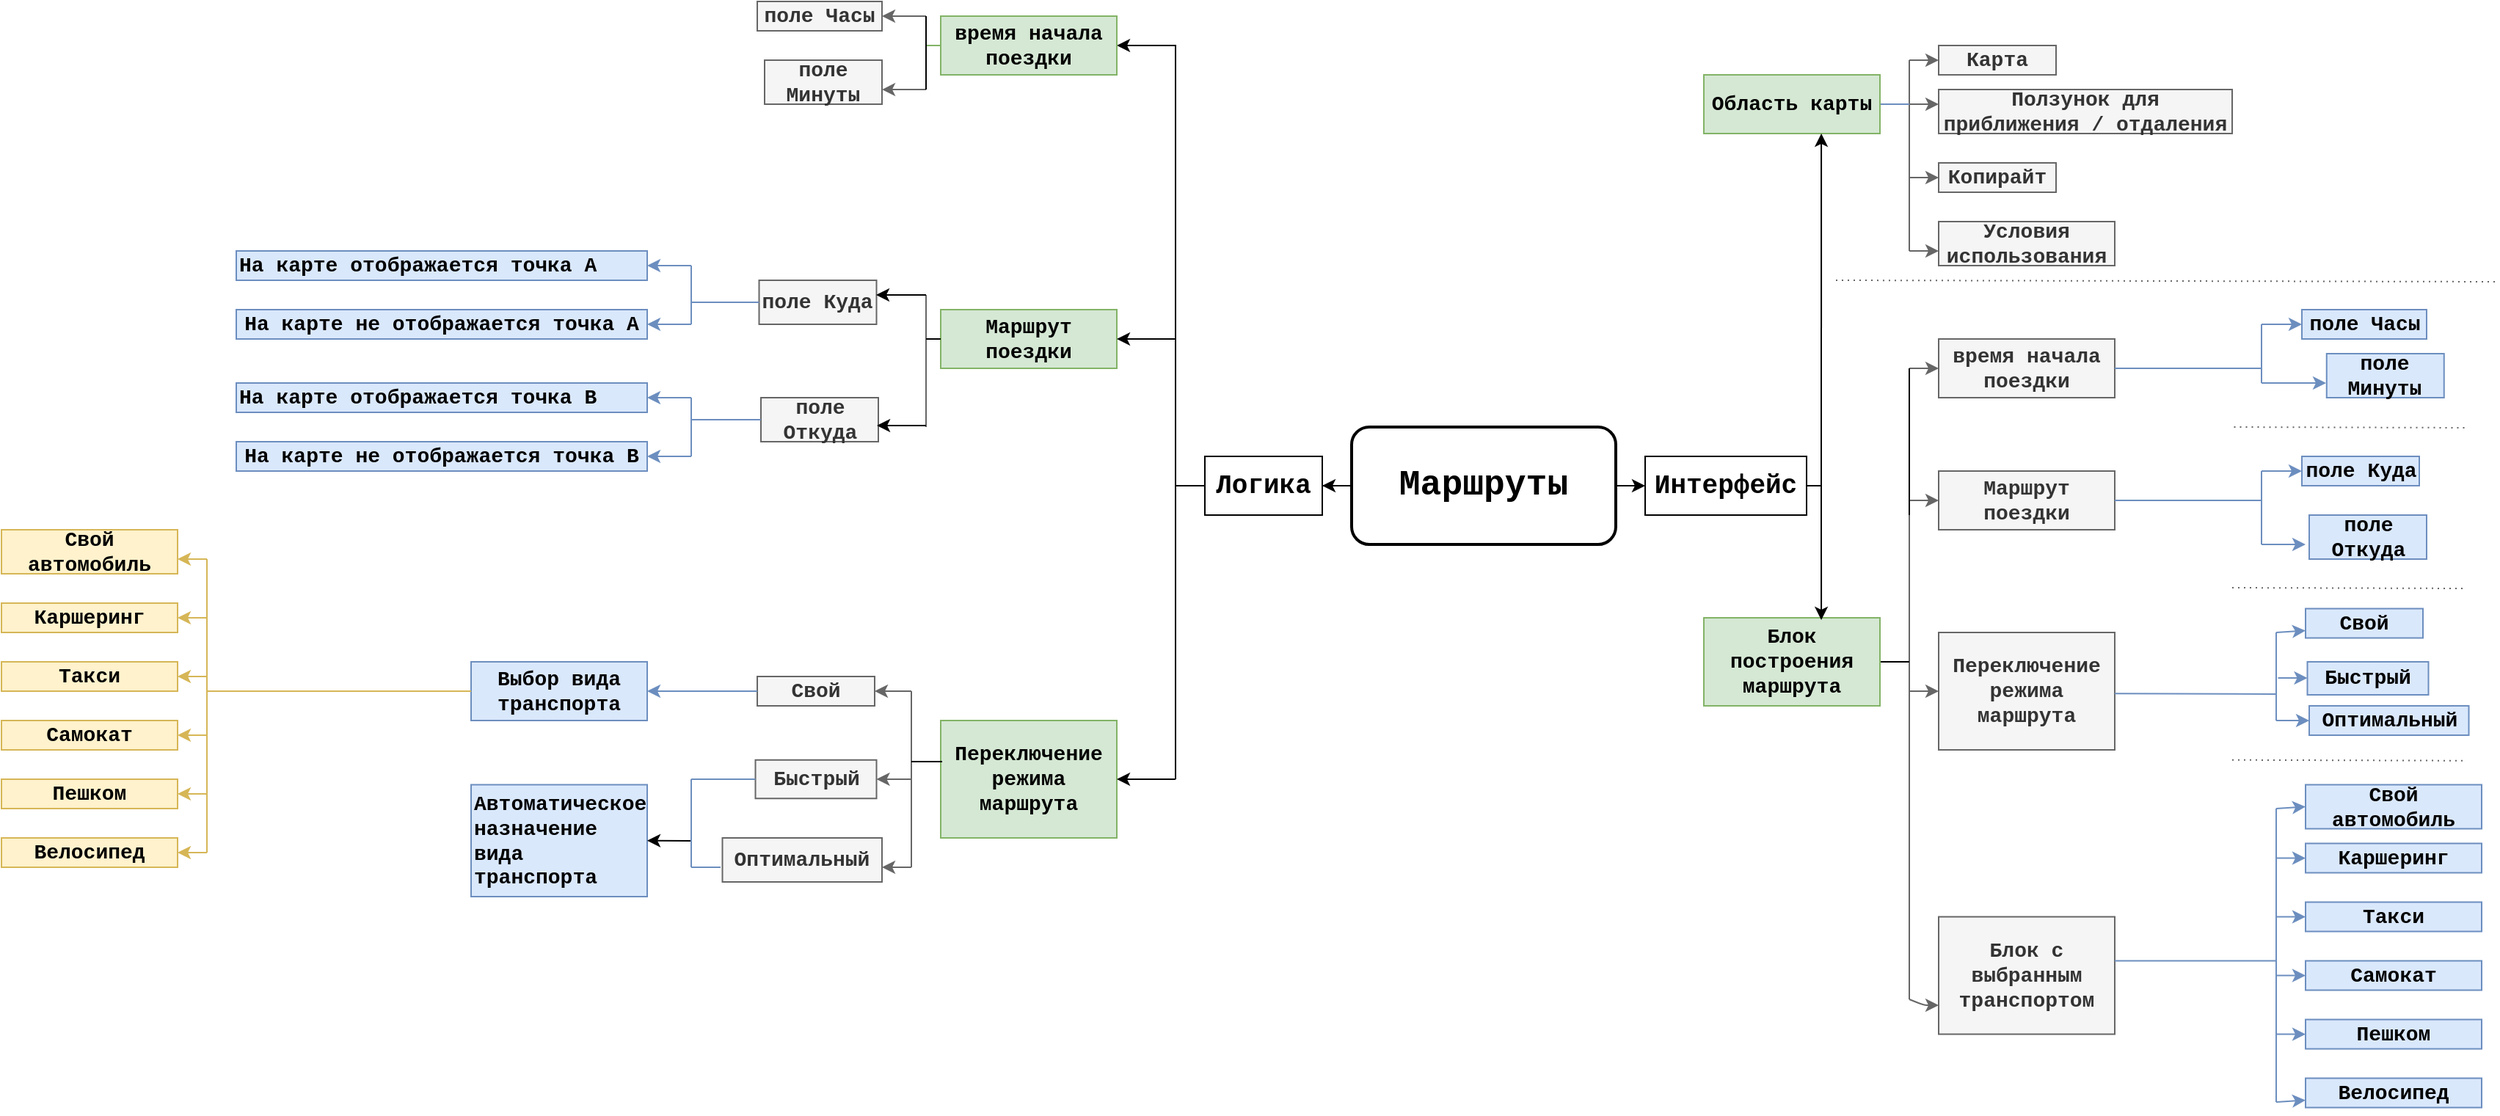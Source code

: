 <mxfile version="13.11.0" type="github">
  <diagram id="2yt0NtMDumFtmLCEQFsJ" name="Страница 1">
    <mxGraphModel dx="1609" dy="748" grid="1" gridSize="10" guides="1" tooltips="1" connect="1" arrows="1" fold="1" page="1" pageScale="1" pageWidth="827" pageHeight="1169" math="0" shadow="0">
      <root>
        <mxCell id="0" />
        <mxCell id="1" parent="0" />
        <mxCell id="bprUigWmoyp0Zu-9HLlU-3" value="" style="edgeStyle=orthogonalEdgeStyle;rounded=0;orthogonalLoop=1;jettySize=auto;html=1;fontFamily=Courier New;" parent="1" source="bprUigWmoyp0Zu-9HLlU-1" target="bprUigWmoyp0Zu-9HLlU-2" edge="1">
          <mxGeometry relative="1" as="geometry" />
        </mxCell>
        <mxCell id="bprUigWmoyp0Zu-9HLlU-1" value="&lt;font style=&quot;font-size: 24px&quot;&gt;Маршруты&lt;/font&gt;" style="rounded=1;whiteSpace=wrap;html=1;fontFamily=Courier New;fontSize=17;fontStyle=1;labelBackgroundColor=#ffffff;strokeWidth=2;" parent="1" vertex="1">
          <mxGeometry x="360" y="320" width="180" height="80" as="geometry" />
        </mxCell>
        <mxCell id="bprUigWmoyp0Zu-9HLlU-5" value="" style="edgeStyle=orthogonalEdgeStyle;rounded=0;orthogonalLoop=1;jettySize=auto;html=1;fontFamily=Courier New;labelBackgroundColor=none;fontStyle=1" parent="1" source="bprUigWmoyp0Zu-9HLlU-2" target="bprUigWmoyp0Zu-9HLlU-4" edge="1">
          <mxGeometry relative="1" as="geometry">
            <Array as="points">
              <mxPoint x="240" y="60" />
            </Array>
          </mxGeometry>
        </mxCell>
        <mxCell id="bprUigWmoyp0Zu-9HLlU-2" value="Логика" style="rounded=0;whiteSpace=wrap;html=1;fontFamily=Courier New;fontSize=18;fontStyle=1;labelBackgroundColor=none;" parent="1" vertex="1">
          <mxGeometry x="260" y="340" width="80" height="40" as="geometry" />
        </mxCell>
        <mxCell id="bprUigWmoyp0Zu-9HLlU-4" value="время начала поездки" style="rounded=0;whiteSpace=wrap;html=1;fontFamily=Courier New;fontStyle=1;fontSize=14;fillColor=#d5e8d4;strokeColor=#82b366;shadow=0;labelBackgroundColor=none;" parent="1" vertex="1">
          <mxGeometry x="80" y="40" width="120" height="40" as="geometry" />
        </mxCell>
        <mxCell id="bprUigWmoyp0Zu-9HLlU-6" value="поле Часы" style="rounded=0;whiteSpace=wrap;html=1;fontFamily=Courier New;fontSize=14;fillColor=#f5f5f5;strokeColor=#666666;fontColor=#333333;labelBackgroundColor=none;fontStyle=1" parent="1" vertex="1">
          <mxGeometry x="-45" y="30" width="85" height="20" as="geometry" />
        </mxCell>
        <mxCell id="bprUigWmoyp0Zu-9HLlU-11" value="поле Минуты&lt;br style=&quot;font-size: 14px;&quot;&gt;" style="rounded=0;whiteSpace=wrap;html=1;fontFamily=Courier New;fontSize=14;fillColor=#f5f5f5;strokeColor=#666666;fontColor=#333333;labelBackgroundColor=none;fontStyle=1" parent="1" vertex="1">
          <mxGeometry x="-40" y="70" width="80" height="30" as="geometry" />
        </mxCell>
        <mxCell id="bprUigWmoyp0Zu-9HLlU-14" value="Маршрут поездки" style="rounded=0;whiteSpace=wrap;html=1;fontFamily=Courier New;fontStyle=1;fontSize=14;fillColor=#d5e8d4;strokeColor=#82b366;labelBackgroundColor=none;" parent="1" vertex="1">
          <mxGeometry x="80" y="240" width="120" height="40" as="geometry" />
        </mxCell>
        <mxCell id="bprUigWmoyp0Zu-9HLlU-16" value="поле Откуда" style="rounded=0;whiteSpace=wrap;html=1;fontFamily=Courier New;fontSize=14;fillColor=#f5f5f5;strokeColor=#666666;fontColor=#333333;labelBackgroundColor=none;fontStyle=1" parent="1" vertex="1">
          <mxGeometry x="-42.5" y="300" width="80" height="30" as="geometry" />
        </mxCell>
        <mxCell id="bprUigWmoyp0Zu-9HLlU-18" value="поле Куда" style="rounded=0;whiteSpace=wrap;html=1;fontFamily=Courier New;fontSize=14;fillColor=#f5f5f5;strokeColor=#666666;fontColor=#333333;labelBackgroundColor=none;fontStyle=1" parent="1" vertex="1">
          <mxGeometry x="-43.75" y="220" width="80" height="30" as="geometry" />
        </mxCell>
        <mxCell id="bprUigWmoyp0Zu-9HLlU-22" value="Переключение режима маршрута" style="rounded=0;whiteSpace=wrap;html=1;fontFamily=Courier New;fontSize=14;fontStyle=1;fillColor=#d5e8d4;strokeColor=#82b366;labelBackgroundColor=none;" parent="1" vertex="1">
          <mxGeometry x="80" y="520" width="120" height="80" as="geometry" />
        </mxCell>
        <mxCell id="bprUigWmoyp0Zu-9HLlU-25" value="Оптимальный" style="rounded=0;whiteSpace=wrap;html=1;fontFamily=Courier New;fontSize=14;fontStyle=1;fillColor=#f5f5f5;strokeColor=#666666;fontColor=#333333;labelBackgroundColor=none;" parent="1" vertex="1">
          <mxGeometry x="-68.75" y="600" width="108.75" height="30" as="geometry" />
        </mxCell>
        <mxCell id="bprUigWmoyp0Zu-9HLlU-27" value="Свой" style="rounded=0;whiteSpace=wrap;html=1;fontFamily=Courier New;fontSize=14;fontStyle=1;fillColor=#f5f5f5;strokeColor=#666666;fontColor=#333333;labelBackgroundColor=none;" parent="1" vertex="1">
          <mxGeometry x="-45" y="490" width="80" height="20" as="geometry" />
        </mxCell>
        <mxCell id="bprUigWmoyp0Zu-9HLlU-29" value="Быстрый" style="rounded=0;whiteSpace=wrap;html=1;fontFamily=Courier New;fontSize=14;fontStyle=1;fillColor=#f5f5f5;strokeColor=#666666;fontColor=#333333;labelBackgroundColor=none;" parent="1" vertex="1">
          <mxGeometry x="-46.25" y="546.88" width="82.5" height="26.25" as="geometry" />
        </mxCell>
        <mxCell id="bprUigWmoyp0Zu-9HLlU-46" value="" style="endArrow=none;html=1;fontFamily=Courier New;fontSize=16;" parent="1" edge="1">
          <mxGeometry width="50" height="50" relative="1" as="geometry">
            <mxPoint x="240" y="560" as="sourcePoint" />
            <mxPoint x="240" y="360" as="targetPoint" />
          </mxGeometry>
        </mxCell>
        <mxCell id="bprUigWmoyp0Zu-9HLlU-47" value="" style="endArrow=classic;html=1;fontFamily=Courier New;fontSize=16;entryX=1;entryY=0.5;entryDx=0;entryDy=0;fontStyle=1;labelBackgroundColor=none;" parent="1" target="bprUigWmoyp0Zu-9HLlU-22" edge="1">
          <mxGeometry width="50" height="50" relative="1" as="geometry">
            <mxPoint x="240" y="560" as="sourcePoint" />
            <mxPoint x="250" y="350" as="targetPoint" />
          </mxGeometry>
        </mxCell>
        <mxCell id="bprUigWmoyp0Zu-9HLlU-50" value="" style="endArrow=classic;html=1;fontFamily=Courier New;fontSize=14;entryX=1;entryY=0.667;entryDx=0;entryDy=0;fillColor=#f5f5f5;strokeColor=#666666;labelBackgroundColor=none;fontStyle=1;entryPerimeter=0;" parent="1" target="bprUigWmoyp0Zu-9HLlU-11" edge="1">
          <mxGeometry width="50" height="50" relative="1" as="geometry">
            <mxPoint x="70" y="90" as="sourcePoint" />
            <mxPoint x="90" y="120" as="targetPoint" />
          </mxGeometry>
        </mxCell>
        <mxCell id="bprUigWmoyp0Zu-9HLlU-51" value="" style="endArrow=classic;html=1;fontFamily=Courier New;fontSize=14;entryX=1;entryY=0.5;entryDx=0;entryDy=0;fillColor=#f5f5f5;strokeColor=#666666;labelBackgroundColor=none;fontStyle=1" parent="1" target="bprUigWmoyp0Zu-9HLlU-6" edge="1">
          <mxGeometry width="50" height="50" relative="1" as="geometry">
            <mxPoint x="70" y="40" as="sourcePoint" />
            <mxPoint x="464" y="50" as="targetPoint" />
          </mxGeometry>
        </mxCell>
        <mxCell id="bprUigWmoyp0Zu-9HLlU-63" value="" style="endArrow=classic;html=1;fontFamily=Courier New;fontSize=16;entryX=1;entryY=0.5;entryDx=0;entryDy=0;labelBackgroundColor=none;fontStyle=1" parent="1" target="bprUigWmoyp0Zu-9HLlU-14" edge="1">
          <mxGeometry width="50" height="50" relative="1" as="geometry">
            <mxPoint x="240" y="260" as="sourcePoint" />
            <mxPoint x="250" y="350" as="targetPoint" />
          </mxGeometry>
        </mxCell>
        <mxCell id="bprUigWmoyp0Zu-9HLlU-65" value="" style="endArrow=classic;html=1;fontFamily=Courier New;fontSize=14;entryX=1;entryY=0.5;entryDx=0;entryDy=0;fillColor=#f5f5f5;strokeColor=#666666;fontStyle=1;labelBackgroundColor=none;" parent="1" target="bprUigWmoyp0Zu-9HLlU-27" edge="1">
          <mxGeometry width="50" height="50" relative="1" as="geometry">
            <mxPoint x="60" y="500" as="sourcePoint" />
            <mxPoint x="250" y="350" as="targetPoint" />
          </mxGeometry>
        </mxCell>
        <mxCell id="bprUigWmoyp0Zu-9HLlU-66" value="" style="endArrow=classic;html=1;fontFamily=Courier New;fontSize=14;entryX=1;entryY=0.5;entryDx=0;entryDy=0;fillColor=#f5f5f5;strokeColor=#666666;fontStyle=1;labelBackgroundColor=none;" parent="1" target="bprUigWmoyp0Zu-9HLlU-29" edge="1">
          <mxGeometry width="50" height="50" relative="1" as="geometry">
            <mxPoint x="60" y="560" as="sourcePoint" />
            <mxPoint x="250" y="350" as="targetPoint" />
          </mxGeometry>
        </mxCell>
        <mxCell id="bprUigWmoyp0Zu-9HLlU-68" value="" style="endArrow=classic;html=1;fontFamily=Courier New;fontSize=14;fillColor=#f5f5f5;strokeColor=#666666;fontStyle=1;labelBackgroundColor=none;" parent="1" edge="1">
          <mxGeometry relative="1" as="geometry">
            <mxPoint x="60" y="620" as="sourcePoint" />
            <mxPoint x="40" y="620" as="targetPoint" />
          </mxGeometry>
        </mxCell>
        <mxCell id="tOq6qdo8Z2gQ8Yr5aN4T-1" value="" style="endArrow=classic;html=1;fontFamily=Courier New;fontSize=14;exitX=0;exitY=0.5;exitDx=0;exitDy=0;entryX=1;entryY=0.5;entryDx=0;entryDy=0;fontStyle=1;labelBackgroundColor=none;fillColor=#dae8fc;strokeColor=#6c8ebf;" parent="1" source="bprUigWmoyp0Zu-9HLlU-27" target="tOq6qdo8Z2gQ8Yr5aN4T-2" edge="1">
          <mxGeometry width="50" height="50" relative="1" as="geometry">
            <mxPoint x="110" y="420" as="sourcePoint" />
            <mxPoint x="-120" y="500" as="targetPoint" />
          </mxGeometry>
        </mxCell>
        <mxCell id="tOq6qdo8Z2gQ8Yr5aN4T-2" value="Выбор вида транспорта" style="rounded=0;whiteSpace=wrap;html=1;labelBackgroundColor=none;fontFamily=Courier New;fontSize=14;fillColor=#dae8fc;strokeColor=#6c8ebf;fontStyle=1" parent="1" vertex="1">
          <mxGeometry x="-240" y="480" width="120" height="40" as="geometry" />
        </mxCell>
        <mxCell id="tOq6qdo8Z2gQ8Yr5aN4T-6" value="Свой автомобиль" style="rounded=0;whiteSpace=wrap;html=1;labelBackgroundColor=none;fontFamily=Courier New;fontSize=14;fillColor=#fff2cc;strokeColor=#d6b656;fontStyle=1" parent="1" vertex="1">
          <mxGeometry x="-560" y="390" width="120" height="30" as="geometry" />
        </mxCell>
        <mxCell id="tOq6qdo8Z2gQ8Yr5aN4T-12" value="Каршеринг" style="rounded=0;whiteSpace=wrap;html=1;labelBackgroundColor=none;fontFamily=Courier New;fontSize=14;fillColor=#fff2cc;strokeColor=#d6b656;fontStyle=1" parent="1" vertex="1">
          <mxGeometry x="-560" y="440" width="120" height="20" as="geometry" />
        </mxCell>
        <mxCell id="tOq6qdo8Z2gQ8Yr5aN4T-13" value="Такси" style="rounded=0;whiteSpace=wrap;html=1;labelBackgroundColor=none;fontFamily=Courier New;fontSize=14;fillColor=#fff2cc;strokeColor=#d6b656;fontStyle=1" parent="1" vertex="1">
          <mxGeometry x="-560" y="480" width="120" height="20" as="geometry" />
        </mxCell>
        <mxCell id="tOq6qdo8Z2gQ8Yr5aN4T-14" value="Самокат" style="rounded=0;whiteSpace=wrap;html=1;labelBackgroundColor=none;fontFamily=Courier New;fontSize=14;fillColor=#fff2cc;strokeColor=#d6b656;fontStyle=1" parent="1" vertex="1">
          <mxGeometry x="-560" y="520" width="120" height="20" as="geometry" />
        </mxCell>
        <mxCell id="tOq6qdo8Z2gQ8Yr5aN4T-15" value="Велосипед" style="rounded=0;whiteSpace=wrap;html=1;labelBackgroundColor=none;fontFamily=Courier New;fontSize=14;fillColor=#fff2cc;strokeColor=#d6b656;fontStyle=1" parent="1" vertex="1">
          <mxGeometry x="-560" y="600" width="120" height="20" as="geometry" />
        </mxCell>
        <mxCell id="tOq6qdo8Z2gQ8Yr5aN4T-16" value="Пешком" style="rounded=0;whiteSpace=wrap;html=1;labelBackgroundColor=none;fontFamily=Courier New;fontSize=14;fillColor=#fff2cc;strokeColor=#d6b656;fontStyle=1" parent="1" vertex="1">
          <mxGeometry x="-560" y="560" width="120" height="20" as="geometry" />
        </mxCell>
        <mxCell id="tOq6qdo8Z2gQ8Yr5aN4T-20" value="" style="endArrow=none;html=1;fontFamily=Courier New;fontSize=14;entryX=0;entryY=0.5;entryDx=0;entryDy=0;fontStyle=1;labelBackgroundColor=none;fillColor=#fff2cc;strokeColor=#d6b656;" parent="1" target="tOq6qdo8Z2gQ8Yr5aN4T-2" edge="1">
          <mxGeometry width="50" height="50" relative="1" as="geometry">
            <mxPoint x="-420" y="500" as="sourcePoint" />
            <mxPoint x="-140" y="570" as="targetPoint" />
          </mxGeometry>
        </mxCell>
        <mxCell id="tOq6qdo8Z2gQ8Yr5aN4T-21" value="" style="endArrow=none;html=1;fontFamily=Courier New;fontSize=14;fillColor=#fff2cc;strokeColor=#d6b656;fontStyle=1;labelBackgroundColor=none;" parent="1" edge="1">
          <mxGeometry width="50" height="50" relative="1" as="geometry">
            <mxPoint x="-420" y="610" as="sourcePoint" />
            <mxPoint x="-420" y="410" as="targetPoint" />
          </mxGeometry>
        </mxCell>
        <mxCell id="tOq6qdo8Z2gQ8Yr5aN4T-23" value="" style="endArrow=classic;html=1;fontFamily=Courier New;fontSize=14;entryX=1;entryY=0.5;entryDx=0;entryDy=0;fillColor=#fff2cc;strokeColor=#d6b656;fontStyle=1;labelBackgroundColor=none;" parent="1" target="tOq6qdo8Z2gQ8Yr5aN4T-12" edge="1">
          <mxGeometry width="50" height="50" relative="1" as="geometry">
            <mxPoint x="-420" y="450" as="sourcePoint" />
            <mxPoint x="-430" y="420" as="targetPoint" />
          </mxGeometry>
        </mxCell>
        <mxCell id="tOq6qdo8Z2gQ8Yr5aN4T-24" value="" style="endArrow=classic;html=1;fontFamily=Courier New;fontSize=14;entryX=1;entryY=0.5;entryDx=0;entryDy=0;fillColor=#fff2cc;strokeColor=#d6b656;fontStyle=1;labelBackgroundColor=none;" parent="1" target="tOq6qdo8Z2gQ8Yr5aN4T-13" edge="1">
          <mxGeometry width="50" height="50" relative="1" as="geometry">
            <mxPoint x="-420" y="490" as="sourcePoint" />
            <mxPoint x="-420" y="430" as="targetPoint" />
          </mxGeometry>
        </mxCell>
        <mxCell id="tOq6qdo8Z2gQ8Yr5aN4T-25" value="" style="endArrow=classic;html=1;fontFamily=Courier New;fontSize=14;entryX=1;entryY=0.5;entryDx=0;entryDy=0;fillColor=#fff2cc;strokeColor=#d6b656;fontStyle=1;labelBackgroundColor=none;" parent="1" target="tOq6qdo8Z2gQ8Yr5aN4T-14" edge="1">
          <mxGeometry width="50" height="50" relative="1" as="geometry">
            <mxPoint x="-420" y="530" as="sourcePoint" />
            <mxPoint x="-430" y="540" as="targetPoint" />
          </mxGeometry>
        </mxCell>
        <mxCell id="tOq6qdo8Z2gQ8Yr5aN4T-26" value="" style="endArrow=classic;html=1;fontFamily=Courier New;fontSize=14;entryX=1;entryY=0.5;entryDx=0;entryDy=0;fillColor=#fff2cc;strokeColor=#d6b656;fontStyle=1;labelBackgroundColor=none;" parent="1" target="tOq6qdo8Z2gQ8Yr5aN4T-16" edge="1">
          <mxGeometry width="50" height="50" relative="1" as="geometry">
            <mxPoint x="-420" y="570" as="sourcePoint" />
            <mxPoint x="-420" y="550" as="targetPoint" />
          </mxGeometry>
        </mxCell>
        <mxCell id="tOq6qdo8Z2gQ8Yr5aN4T-27" value="" style="endArrow=classic;html=1;fontFamily=Courier New;fontSize=14;entryX=1;entryY=0.5;entryDx=0;entryDy=0;fillColor=#fff2cc;strokeColor=#d6b656;fontStyle=1;labelBackgroundColor=none;" parent="1" target="tOq6qdo8Z2gQ8Yr5aN4T-15" edge="1">
          <mxGeometry width="50" height="50" relative="1" as="geometry">
            <mxPoint x="-420" y="610" as="sourcePoint" />
            <mxPoint x="-430" y="650" as="targetPoint" />
          </mxGeometry>
        </mxCell>
        <mxCell id="tOq6qdo8Z2gQ8Yr5aN4T-30" value="На карте отображается точка А" style="rounded=0;whiteSpace=wrap;html=1;labelBackgroundColor=none;fontFamily=Courier New;fontSize=14;align=left;fillColor=#dae8fc;strokeColor=#6c8ebf;fontStyle=1" parent="1" vertex="1">
          <mxGeometry x="-400" y="200" width="280" height="20" as="geometry" />
        </mxCell>
        <mxCell id="tOq6qdo8Z2gQ8Yr5aN4T-32" value="На карте не отображается точка А" style="rounded=0;whiteSpace=wrap;html=1;labelBackgroundColor=none;fontFamily=Courier New;fontSize=14;fillColor=#dae8fc;strokeColor=#6c8ebf;fontStyle=1" parent="1" vertex="1">
          <mxGeometry x="-400" y="240" width="280" height="20" as="geometry" />
        </mxCell>
        <mxCell id="tOq6qdo8Z2gQ8Yr5aN4T-35" value="На карте отображается точка В" style="rounded=0;whiteSpace=wrap;html=1;labelBackgroundColor=none;fontFamily=Courier New;fontSize=14;align=left;fillColor=#dae8fc;strokeColor=#6c8ebf;fontStyle=1" parent="1" vertex="1">
          <mxGeometry x="-400" y="290" width="280" height="20" as="geometry" />
        </mxCell>
        <mxCell id="tOq6qdo8Z2gQ8Yr5aN4T-36" value="На карте не отображается точка В" style="rounded=0;whiteSpace=wrap;html=1;labelBackgroundColor=none;fontFamily=Courier New;fontSize=14;fillColor=#dae8fc;strokeColor=#6c8ebf;fontStyle=1" parent="1" vertex="1">
          <mxGeometry x="-400" y="330" width="280" height="20" as="geometry" />
        </mxCell>
        <mxCell id="tOq6qdo8Z2gQ8Yr5aN4T-37" value="" style="endArrow=classic;html=1;fontFamily=Courier New;fontSize=14;entryX=1;entryY=0.5;entryDx=0;entryDy=0;fillColor=#dae8fc;strokeColor=#6c8ebf;labelBackgroundColor=none;fontStyle=1" parent="1" target="tOq6qdo8Z2gQ8Yr5aN4T-32" edge="1">
          <mxGeometry width="50" height="50" relative="1" as="geometry">
            <mxPoint x="-90" y="250" as="sourcePoint" />
            <mxPoint x="-50" y="280" as="targetPoint" />
          </mxGeometry>
        </mxCell>
        <mxCell id="tOq6qdo8Z2gQ8Yr5aN4T-38" value="" style="endArrow=classic;html=1;fontFamily=Courier New;fontSize=14;entryX=1;entryY=0.5;entryDx=0;entryDy=0;fillColor=#dae8fc;strokeColor=#6c8ebf;labelBackgroundColor=none;fontStyle=1" parent="1" target="tOq6qdo8Z2gQ8Yr5aN4T-30" edge="1">
          <mxGeometry width="50" height="50" relative="1" as="geometry">
            <mxPoint x="-90" y="210" as="sourcePoint" />
            <mxPoint x="-80" y="260" as="targetPoint" />
          </mxGeometry>
        </mxCell>
        <mxCell id="tOq6qdo8Z2gQ8Yr5aN4T-40" value="" style="endArrow=classic;html=1;fontFamily=Courier New;fontSize=14;entryX=1;entryY=0.5;entryDx=0;entryDy=0;fillColor=#dae8fc;strokeColor=#6c8ebf;labelBackgroundColor=none;fontStyle=1" parent="1" target="tOq6qdo8Z2gQ8Yr5aN4T-36" edge="1">
          <mxGeometry width="50" height="50" relative="1" as="geometry">
            <mxPoint x="-90" y="340" as="sourcePoint" />
            <mxPoint x="-80" y="260" as="targetPoint" />
            <Array as="points">
              <mxPoint x="-100" y="340" />
            </Array>
          </mxGeometry>
        </mxCell>
        <mxCell id="tOq6qdo8Z2gQ8Yr5aN4T-41" value="" style="endArrow=classic;html=1;fontFamily=Courier New;fontSize=14;entryX=1;entryY=0.5;entryDx=0;entryDy=0;fillColor=#dae8fc;strokeColor=#6c8ebf;labelBackgroundColor=none;fontStyle=1" parent="1" target="tOq6qdo8Z2gQ8Yr5aN4T-35" edge="1">
          <mxGeometry width="50" height="50" relative="1" as="geometry">
            <mxPoint x="-90" y="300" as="sourcePoint" />
            <mxPoint x="-70" y="270" as="targetPoint" />
          </mxGeometry>
        </mxCell>
        <mxCell id="tOq6qdo8Z2gQ8Yr5aN4T-43" value="Автоматическое назначение вида транспорта" style="rounded=0;whiteSpace=wrap;html=1;labelBackgroundColor=none;fontFamily=Courier New;fontSize=14;align=left;fillColor=#dae8fc;strokeColor=#6c8ebf;fontStyle=1" parent="1" vertex="1">
          <mxGeometry x="-240" y="563.75" width="120" height="76.25" as="geometry" />
        </mxCell>
        <mxCell id="tOq6qdo8Z2gQ8Yr5aN4T-50" value="" style="endArrow=classic;html=1;fontFamily=Courier New;fontSize=14;entryX=1;entryY=0.5;entryDx=0;entryDy=0;fontStyle=1;labelBackgroundColor=none;" parent="1" target="tOq6qdo8Z2gQ8Yr5aN4T-43" edge="1">
          <mxGeometry width="50" height="50" relative="1" as="geometry">
            <mxPoint x="-90" y="602" as="sourcePoint" />
            <mxPoint x="-20" y="560" as="targetPoint" />
          </mxGeometry>
        </mxCell>
        <mxCell id="tOq6qdo8Z2gQ8Yr5aN4T-55" value="Интерфейс" style="rounded=0;whiteSpace=wrap;html=1;fontFamily=Courier New;fontSize=18;fontStyle=1;labelBackgroundColor=none;" parent="1" vertex="1">
          <mxGeometry x="560" y="340" width="110" height="40" as="geometry" />
        </mxCell>
        <mxCell id="tOq6qdo8Z2gQ8Yr5aN4T-56" value="" style="endArrow=classic;html=1;fontFamily=Courier New;fontSize=14;exitX=1;exitY=0.5;exitDx=0;exitDy=0;labelBackgroundColor=none;" parent="1" source="bprUigWmoyp0Zu-9HLlU-1" target="tOq6qdo8Z2gQ8Yr5aN4T-55" edge="1">
          <mxGeometry width="50" height="50" relative="1" as="geometry">
            <mxPoint x="480" y="330" as="sourcePoint" />
            <mxPoint x="530" y="280" as="targetPoint" />
          </mxGeometry>
        </mxCell>
        <mxCell id="tOq6qdo8Z2gQ8Yr5aN4T-57" value="" style="endArrow=none;html=1;fontFamily=Courier New;fontSize=14;entryX=1;entryY=0.5;entryDx=0;entryDy=0;labelBackgroundColor=none;" parent="1" target="tOq6qdo8Z2gQ8Yr5aN4T-55" edge="1">
          <mxGeometry width="50" height="50" relative="1" as="geometry">
            <mxPoint x="680" y="360" as="sourcePoint" />
            <mxPoint x="530" y="280" as="targetPoint" />
          </mxGeometry>
        </mxCell>
        <mxCell id="tOq6qdo8Z2gQ8Yr5aN4T-61" value="Карта" style="rounded=0;whiteSpace=wrap;html=1;labelBackgroundColor=none;fontFamily=Courier New;fontSize=14;align=center;fontStyle=1;fillColor=#f5f5f5;strokeColor=#666666;fontColor=#333333;" parent="1" vertex="1">
          <mxGeometry x="760" y="60" width="80" height="20" as="geometry" />
        </mxCell>
        <mxCell id="tOq6qdo8Z2gQ8Yr5aN4T-62" value="Ползунок для приближения / отдаления" style="rounded=0;whiteSpace=wrap;html=1;labelBackgroundColor=none;fontFamily=Courier New;fontSize=14;align=center;fontStyle=1;fillColor=#f5f5f5;strokeColor=#666666;fontColor=#333333;" parent="1" vertex="1">
          <mxGeometry x="760" y="90" width="200" height="30" as="geometry" />
        </mxCell>
        <mxCell id="tOq6qdo8Z2gQ8Yr5aN4T-63" value="Копирайт" style="rounded=0;whiteSpace=wrap;html=1;labelBackgroundColor=none;fontFamily=Courier New;fontSize=14;align=center;fontStyle=1;fillColor=#f5f5f5;strokeColor=#666666;fontColor=#333333;" parent="1" vertex="1">
          <mxGeometry x="760" y="140" width="80" height="20" as="geometry" />
        </mxCell>
        <mxCell id="tOq6qdo8Z2gQ8Yr5aN4T-64" value="Условия использования" style="rounded=0;whiteSpace=wrap;html=1;labelBackgroundColor=none;fontFamily=Courier New;fontSize=14;align=center;fontStyle=1;fillColor=#f5f5f5;strokeColor=#666666;fontColor=#333333;" parent="1" vertex="1">
          <mxGeometry x="760" y="180" width="120" height="30" as="geometry" />
        </mxCell>
        <mxCell id="tOq6qdo8Z2gQ8Yr5aN4T-72" value="" style="endArrow=none;html=1;fontFamily=Courier New;fontSize=14;fillColor=#f5f5f5;strokeColor=#666666;labelBackgroundColor=none;" parent="1" edge="1">
          <mxGeometry width="50" height="50" relative="1" as="geometry">
            <mxPoint x="740" y="200" as="sourcePoint" />
            <mxPoint x="740" y="70" as="targetPoint" />
          </mxGeometry>
        </mxCell>
        <mxCell id="tOq6qdo8Z2gQ8Yr5aN4T-75" value="" style="endArrow=classic;html=1;fontFamily=Courier New;fontSize=14;fillColor=#f5f5f5;strokeColor=#666666;labelBackgroundColor=none;" parent="1" edge="1">
          <mxGeometry width="50" height="50" relative="1" as="geometry">
            <mxPoint x="740" y="200" as="sourcePoint" />
            <mxPoint x="760" y="200" as="targetPoint" />
          </mxGeometry>
        </mxCell>
        <mxCell id="tOq6qdo8Z2gQ8Yr5aN4T-76" value="" style="endArrow=classic;html=1;fontFamily=Courier New;fontSize=14;entryX=0;entryY=0.5;entryDx=0;entryDy=0;fillColor=#f5f5f5;strokeColor=#666666;labelBackgroundColor=none;" parent="1" target="tOq6qdo8Z2gQ8Yr5aN4T-63" edge="1">
          <mxGeometry width="50" height="50" relative="1" as="geometry">
            <mxPoint x="740" y="150" as="sourcePoint" />
            <mxPoint x="770" y="210" as="targetPoint" />
          </mxGeometry>
        </mxCell>
        <mxCell id="tOq6qdo8Z2gQ8Yr5aN4T-77" value="" style="endArrow=classic;html=1;fontFamily=Courier New;fontSize=14;fillColor=#f5f5f5;strokeColor=#666666;labelBackgroundColor=none;" parent="1" edge="1">
          <mxGeometry width="50" height="50" relative="1" as="geometry">
            <mxPoint x="740" y="100" as="sourcePoint" />
            <mxPoint x="760" y="100" as="targetPoint" />
          </mxGeometry>
        </mxCell>
        <mxCell id="tOq6qdo8Z2gQ8Yr5aN4T-78" value="" style="endArrow=classic;html=1;fontFamily=Courier New;fontSize=14;entryX=0;entryY=0.5;entryDx=0;entryDy=0;fillColor=#f5f5f5;strokeColor=#666666;labelBackgroundColor=none;" parent="1" target="tOq6qdo8Z2gQ8Yr5aN4T-61" edge="1">
          <mxGeometry width="50" height="50" relative="1" as="geometry">
            <mxPoint x="740" y="70" as="sourcePoint" />
            <mxPoint x="770" y="110" as="targetPoint" />
          </mxGeometry>
        </mxCell>
        <mxCell id="tOq6qdo8Z2gQ8Yr5aN4T-82" value="" style="endArrow=none;html=1;fontFamily=Courier New;fontSize=14;entryX=1;entryY=0.5;entryDx=0;entryDy=0;fillColor=#dae8fc;strokeColor=#6c8ebf;labelBackgroundColor=none;" parent="1" edge="1">
          <mxGeometry width="50" height="50" relative="1" as="geometry">
            <mxPoint x="740" y="100" as="sourcePoint" />
            <mxPoint x="720" y="100" as="targetPoint" />
          </mxGeometry>
        </mxCell>
        <mxCell id="tOq6qdo8Z2gQ8Yr5aN4T-84" value="время начала поездки" style="rounded=0;whiteSpace=wrap;html=1;fontFamily=Courier New;fontStyle=1;fontSize=14;fillColor=#f5f5f5;strokeColor=#666666;fontColor=#333333;labelBackgroundColor=none;" parent="1" vertex="1">
          <mxGeometry x="760" y="260" width="120" height="40" as="geometry" />
        </mxCell>
        <mxCell id="tOq6qdo8Z2gQ8Yr5aN4T-85" value="&lt;span style=&quot;&quot;&gt;поле Часы&lt;/span&gt;" style="rounded=0;whiteSpace=wrap;html=1;fontFamily=Courier New;fontSize=14;fillColor=#dae8fc;strokeColor=#6c8ebf;labelBackgroundColor=none;fontStyle=1" parent="1" vertex="1">
          <mxGeometry x="1007.5" y="240" width="85" height="20" as="geometry" />
        </mxCell>
        <mxCell id="tOq6qdo8Z2gQ8Yr5aN4T-86" style="edgeStyle=orthogonalEdgeStyle;rounded=0;orthogonalLoop=1;jettySize=auto;html=1;fontFamily=Courier New;fontSize=14;fillColor=#f5f5f5;strokeColor=#666666;labelBackgroundColor=none;" parent="1" edge="1">
          <mxGeometry relative="1" as="geometry">
            <mxPoint x="760" y="280" as="targetPoint" />
            <mxPoint x="740" y="280" as="sourcePoint" />
          </mxGeometry>
        </mxCell>
        <mxCell id="tOq6qdo8Z2gQ8Yr5aN4T-87" value="&lt;span style=&quot;&quot;&gt;поле Минуты&lt;/span&gt;" style="rounded=0;whiteSpace=wrap;html=1;fontFamily=Courier New;fontSize=14;fillColor=#dae8fc;strokeColor=#6c8ebf;labelBackgroundColor=none;fontStyle=1" parent="1" vertex="1">
          <mxGeometry x="1024.38" y="270" width="80" height="30" as="geometry" />
        </mxCell>
        <mxCell id="tOq6qdo8Z2gQ8Yr5aN4T-88" value="" style="endArrow=classic;html=1;fontFamily=Courier New;fontSize=14;fillColor=#dae8fc;strokeColor=#6c8ebf;labelBackgroundColor=none;" parent="1" edge="1">
          <mxGeometry width="50" height="50" relative="1" as="geometry">
            <mxPoint x="980" y="290" as="sourcePoint" />
            <mxPoint x="1024" y="290" as="targetPoint" />
          </mxGeometry>
        </mxCell>
        <mxCell id="tOq6qdo8Z2gQ8Yr5aN4T-89" value="" style="endArrow=classic;html=1;fontFamily=Courier New;fontSize=14;entryX=0;entryY=0.5;entryDx=0;entryDy=0;fillColor=#dae8fc;strokeColor=#6c8ebf;labelBackgroundColor=none;" parent="1" target="tOq6qdo8Z2gQ8Yr5aN4T-85" edge="1">
          <mxGeometry width="50" height="50" relative="1" as="geometry">
            <mxPoint x="980" y="250" as="sourcePoint" />
            <mxPoint x="1369" y="350" as="targetPoint" />
          </mxGeometry>
        </mxCell>
        <mxCell id="tOq6qdo8Z2gQ8Yr5aN4T-90" value="Маршрут поездки" style="rounded=0;whiteSpace=wrap;html=1;fontFamily=Courier New;fontStyle=1;fontSize=14;fillColor=#f5f5f5;strokeColor=#666666;fontColor=#333333;labelBackgroundColor=none;" parent="1" vertex="1">
          <mxGeometry x="760" y="350" width="120" height="40" as="geometry" />
        </mxCell>
        <mxCell id="tOq6qdo8Z2gQ8Yr5aN4T-91" value="поле Откуда" style="rounded=0;whiteSpace=wrap;html=1;fontFamily=Courier New;fontSize=14;fillColor=#dae8fc;strokeColor=#6c8ebf;labelBackgroundColor=none;fontStyle=1" parent="1" vertex="1">
          <mxGeometry x="1012.5" y="380" width="80" height="30" as="geometry" />
        </mxCell>
        <mxCell id="tOq6qdo8Z2gQ8Yr5aN4T-92" value="&lt;span style=&quot;&quot;&gt;поле Куда&lt;/span&gt;" style="rounded=0;whiteSpace=wrap;html=1;fontFamily=Courier New;fontSize=14;fillColor=#dae8fc;strokeColor=#6c8ebf;labelBackgroundColor=none;fontStyle=1" parent="1" vertex="1">
          <mxGeometry x="1007.5" y="340" width="80" height="20" as="geometry" />
        </mxCell>
        <mxCell id="tOq6qdo8Z2gQ8Yr5aN4T-93" value="" style="endArrow=classic;html=1;fontFamily=Courier New;fontSize=14;entryX=0;entryY=0.5;entryDx=0;entryDy=0;fillColor=#dae8fc;strokeColor=#6c8ebf;labelBackgroundColor=none;" parent="1" target="tOq6qdo8Z2gQ8Yr5aN4T-92" edge="1">
          <mxGeometry relative="1" as="geometry">
            <mxPoint x="980" y="350" as="sourcePoint" />
            <mxPoint x="1040" y="493.75" as="targetPoint" />
          </mxGeometry>
        </mxCell>
        <mxCell id="tOq6qdo8Z2gQ8Yr5aN4T-95" value="Переключение режима маршрута" style="rounded=0;whiteSpace=wrap;html=1;fontFamily=Courier New;fontSize=14;fontStyle=1;fillColor=#f5f5f5;strokeColor=#666666;fontColor=#333333;labelBackgroundColor=none;" parent="1" vertex="1">
          <mxGeometry x="760" y="460" width="120" height="80" as="geometry" />
        </mxCell>
        <mxCell id="tOq6qdo8Z2gQ8Yr5aN4T-97" value="Свой" style="rounded=0;whiteSpace=wrap;html=1;fontFamily=Courier New;fontSize=14;fontStyle=1;fillColor=#dae8fc;strokeColor=#6c8ebf;labelBackgroundColor=none;" parent="1" vertex="1">
          <mxGeometry x="1010" y="443.75" width="80" height="20" as="geometry" />
        </mxCell>
        <mxCell id="tOq6qdo8Z2gQ8Yr5aN4T-98" value="Быстрый" style="rounded=0;whiteSpace=wrap;html=1;fontFamily=Courier New;fontSize=14;fontStyle=1;fillColor=#dae8fc;strokeColor=#6c8ebf;labelBackgroundColor=none;" parent="1" vertex="1">
          <mxGeometry x="1011.25" y="480" width="82.5" height="22.5" as="geometry" />
        </mxCell>
        <mxCell id="tOq6qdo8Z2gQ8Yr5aN4T-102" value="Свой автомобиль" style="rounded=0;whiteSpace=wrap;html=1;labelBackgroundColor=none;fontFamily=Courier New;fontSize=14;fillColor=#dae8fc;strokeColor=#6c8ebf;fontStyle=1" parent="1" vertex="1">
          <mxGeometry x="1010" y="563.75" width="120" height="30" as="geometry" />
        </mxCell>
        <mxCell id="tOq6qdo8Z2gQ8Yr5aN4T-103" value="Каршеринг" style="rounded=0;whiteSpace=wrap;html=1;labelBackgroundColor=none;fontFamily=Courier New;fontSize=14;fillColor=#dae8fc;strokeColor=#6c8ebf;fontStyle=1" parent="1" vertex="1">
          <mxGeometry x="1010" y="603.75" width="120" height="20" as="geometry" />
        </mxCell>
        <mxCell id="tOq6qdo8Z2gQ8Yr5aN4T-104" value="Такси" style="rounded=0;whiteSpace=wrap;html=1;labelBackgroundColor=none;fontFamily=Courier New;fontSize=14;fillColor=#dae8fc;strokeColor=#6c8ebf;fontStyle=1" parent="1" vertex="1">
          <mxGeometry x="1010" y="643.75" width="120" height="20" as="geometry" />
        </mxCell>
        <mxCell id="tOq6qdo8Z2gQ8Yr5aN4T-105" value="Самокат" style="rounded=0;whiteSpace=wrap;html=1;labelBackgroundColor=none;fontFamily=Courier New;fontSize=14;fillColor=#dae8fc;strokeColor=#6c8ebf;fontStyle=1" parent="1" vertex="1">
          <mxGeometry x="1010" y="683.75" width="120" height="20" as="geometry" />
        </mxCell>
        <mxCell id="tOq6qdo8Z2gQ8Yr5aN4T-106" value="Велосипед" style="rounded=0;whiteSpace=wrap;html=1;labelBackgroundColor=none;fontFamily=Courier New;fontSize=14;fillColor=#dae8fc;strokeColor=#6c8ebf;fontStyle=1" parent="1" vertex="1">
          <mxGeometry x="1010" y="763.75" width="120" height="20" as="geometry" />
        </mxCell>
        <mxCell id="tOq6qdo8Z2gQ8Yr5aN4T-107" value="Пешком" style="rounded=0;whiteSpace=wrap;html=1;labelBackgroundColor=none;fontFamily=Courier New;fontSize=14;fillColor=#dae8fc;strokeColor=#6c8ebf;fontStyle=1" parent="1" vertex="1">
          <mxGeometry x="1010" y="723.75" width="120" height="20" as="geometry" />
        </mxCell>
        <mxCell id="tOq6qdo8Z2gQ8Yr5aN4T-108" value="" style="endArrow=none;html=1;fontFamily=Courier New;fontSize=14;fillColor=#dae8fc;strokeColor=#6c8ebf;labelBackgroundColor=none;rounded=0;" parent="1" edge="1">
          <mxGeometry width="50" height="50" relative="1" as="geometry">
            <mxPoint x="990" y="780" as="sourcePoint" />
            <mxPoint x="990" y="580" as="targetPoint" />
            <Array as="points" />
          </mxGeometry>
        </mxCell>
        <mxCell id="tOq6qdo8Z2gQ8Yr5aN4T-117" value="" style="endArrow=classic;html=1;fontFamily=Courier New;fontSize=14;entryX=0;entryY=0.5;entryDx=0;entryDy=0;fillColor=#dae8fc;strokeColor=#6c8ebf;labelBackgroundColor=none;" parent="1" target="tOq6qdo8Z2gQ8Yr5aN4T-103" edge="1">
          <mxGeometry width="50" height="50" relative="1" as="geometry">
            <mxPoint x="990" y="613.75" as="sourcePoint" />
            <mxPoint x="1020" y="593.75" as="targetPoint" />
          </mxGeometry>
        </mxCell>
        <mxCell id="tOq6qdo8Z2gQ8Yr5aN4T-118" value="" style="endArrow=classic;html=1;fontFamily=Courier New;fontSize=14;entryX=0;entryY=0.5;entryDx=0;entryDy=0;fillColor=#dae8fc;strokeColor=#6c8ebf;labelBackgroundColor=none;" parent="1" edge="1" target="tOq6qdo8Z2gQ8Yr5aN4T-104">
          <mxGeometry width="50" height="50" relative="1" as="geometry">
            <mxPoint x="990" y="653.75" as="sourcePoint" />
            <mxPoint x="1010" y="703.5" as="targetPoint" />
          </mxGeometry>
        </mxCell>
        <mxCell id="tOq6qdo8Z2gQ8Yr5aN4T-122" value="Блок с выбранным транспортом" style="rounded=0;whiteSpace=wrap;html=1;fontFamily=Courier New;fontSize=14;fontStyle=1;fillColor=#f5f5f5;strokeColor=#666666;fontColor=#333333;labelBackgroundColor=none;" parent="1" vertex="1">
          <mxGeometry x="760" y="653.75" width="120" height="80" as="geometry" />
        </mxCell>
        <mxCell id="tOq6qdo8Z2gQ8Yr5aN4T-123" value="" style="endArrow=none;html=1;fontFamily=Courier New;fontSize=14;fillColor=#dae8fc;strokeColor=#6c8ebf;labelBackgroundColor=none;" parent="1" edge="1">
          <mxGeometry width="50" height="50" relative="1" as="geometry">
            <mxPoint x="880" y="683.75" as="sourcePoint" />
            <mxPoint x="990" y="683.75" as="targetPoint" />
          </mxGeometry>
        </mxCell>
        <mxCell id="tOq6qdo8Z2gQ8Yr5aN4T-127" value="" style="endArrow=none;html=1;fontFamily=Courier New;fontSize=14;fillColor=#dae8fc;strokeColor=#6c8ebf;labelBackgroundColor=none;" parent="1" edge="1">
          <mxGeometry width="50" height="50" relative="1" as="geometry">
            <mxPoint x="990" y="502" as="sourcePoint" />
            <mxPoint x="880" y="501.63" as="targetPoint" />
          </mxGeometry>
        </mxCell>
        <mxCell id="tOq6qdo8Z2gQ8Yr5aN4T-130" value="" style="endArrow=classic;html=1;fontFamily=Courier New;fontSize=14;entryX=0;entryY=0.5;entryDx=0;entryDy=0;fillColor=#dae8fc;strokeColor=#6c8ebf;labelBackgroundColor=none;" parent="1" target="tOq6qdo8Z2gQ8Yr5aN4T-96" edge="1">
          <mxGeometry width="50" height="50" relative="1" as="geometry">
            <mxPoint x="990" y="520" as="sourcePoint" />
            <mxPoint x="980" y="720" as="targetPoint" />
          </mxGeometry>
        </mxCell>
        <mxCell id="tOq6qdo8Z2gQ8Yr5aN4T-96" value="Оптимальный" style="rounded=0;whiteSpace=wrap;html=1;fontFamily=Courier New;fontSize=14;fontStyle=1;fillColor=#dae8fc;strokeColor=#6c8ebf;labelBackgroundColor=none;" parent="1" vertex="1">
          <mxGeometry x="1012.5" y="510" width="108.75" height="20" as="geometry" />
        </mxCell>
        <mxCell id="tOq6qdo8Z2gQ8Yr5aN4T-132" value="" style="endArrow=classic;html=1;fontFamily=Courier New;fontSize=14;fillColor=#dae8fc;strokeColor=#6c8ebf;labelBackgroundColor=none;" parent="1" edge="1">
          <mxGeometry width="50" height="50" relative="1" as="geometry">
            <mxPoint x="991.25" y="491" as="sourcePoint" />
            <mxPoint x="1011.25" y="491" as="targetPoint" />
          </mxGeometry>
        </mxCell>
        <mxCell id="tOq6qdo8Z2gQ8Yr5aN4T-133" value="" style="endArrow=classic;html=1;fontFamily=Courier New;fontSize=14;entryX=0;entryY=0.75;entryDx=0;entryDy=0;fillColor=#dae8fc;strokeColor=#6c8ebf;labelBackgroundColor=none;" parent="1" target="tOq6qdo8Z2gQ8Yr5aN4T-97" edge="1">
          <mxGeometry width="50" height="50" relative="1" as="geometry">
            <mxPoint x="990" y="460" as="sourcePoint" />
            <mxPoint x="1020" y="560" as="targetPoint" />
          </mxGeometry>
        </mxCell>
        <mxCell id="AMXs057CgpVHMIE-D2bi-1" value="" style="endArrow=none;html=1;fillColor=#dae8fc;strokeColor=#6c8ebf;labelBackgroundColor=none;" parent="1" edge="1">
          <mxGeometry width="50" height="50" relative="1" as="geometry">
            <mxPoint x="980" y="400" as="sourcePoint" />
            <mxPoint x="980" y="350" as="targetPoint" />
          </mxGeometry>
        </mxCell>
        <mxCell id="AMXs057CgpVHMIE-D2bi-2" value="" style="endArrow=none;html=1;exitX=1;exitY=0.5;exitDx=0;exitDy=0;fillColor=#dae8fc;strokeColor=#6c8ebf;labelBackgroundColor=none;" parent="1" source="tOq6qdo8Z2gQ8Yr5aN4T-90" edge="1">
          <mxGeometry width="50" height="50" relative="1" as="geometry">
            <mxPoint x="800" y="660" as="sourcePoint" />
            <mxPoint x="980" y="370" as="targetPoint" />
          </mxGeometry>
        </mxCell>
        <mxCell id="AMXs057CgpVHMIE-D2bi-3" value="" style="endArrow=none;html=1;fillColor=#dae8fc;strokeColor=#6c8ebf;labelBackgroundColor=none;" parent="1" edge="1">
          <mxGeometry width="50" height="50" relative="1" as="geometry">
            <mxPoint x="980" y="290" as="sourcePoint" />
            <mxPoint x="980" y="250" as="targetPoint" />
          </mxGeometry>
        </mxCell>
        <mxCell id="AMXs057CgpVHMIE-D2bi-4" value="" style="endArrow=none;html=1;entryX=1;entryY=0.5;entryDx=0;entryDy=0;fillColor=#dae8fc;strokeColor=#6c8ebf;labelBackgroundColor=none;" parent="1" target="tOq6qdo8Z2gQ8Yr5aN4T-84" edge="1">
          <mxGeometry width="50" height="50" relative="1" as="geometry">
            <mxPoint x="980" y="280" as="sourcePoint" />
            <mxPoint x="850" y="410" as="targetPoint" />
          </mxGeometry>
        </mxCell>
        <mxCell id="AMXs057CgpVHMIE-D2bi-6" value="" style="endArrow=none;html=1;entryX=0;entryY=0.5;entryDx=0;entryDy=0;fillColor=#d5e8d4;strokeColor=#82b366;labelBackgroundColor=none;fontStyle=1" parent="1" target="bprUigWmoyp0Zu-9HLlU-4" edge="1">
          <mxGeometry width="50" height="50" relative="1" as="geometry">
            <mxPoint x="70" y="60" as="sourcePoint" />
            <mxPoint x="60" y="80" as="targetPoint" />
          </mxGeometry>
        </mxCell>
        <mxCell id="AMXs057CgpVHMIE-D2bi-7" value="" style="endArrow=none;html=1;fillColor=#f5f5f5;strokeColor=#666666;labelBackgroundColor=none;fontStyle=1" parent="1" edge="1">
          <mxGeometry width="50" height="50" relative="1" as="geometry">
            <mxPoint x="70" y="320" as="sourcePoint" />
            <mxPoint x="70" y="230" as="targetPoint" />
          </mxGeometry>
        </mxCell>
        <mxCell id="AMXs057CgpVHMIE-D2bi-8" value="" style="endArrow=none;html=1;entryX=0;entryY=0.5;entryDx=0;entryDy=0;labelBackgroundColor=none;fontStyle=1" parent="1" target="bprUigWmoyp0Zu-9HLlU-14" edge="1">
          <mxGeometry width="50" height="50" relative="1" as="geometry">
            <mxPoint x="70" y="260" as="sourcePoint" />
            <mxPoint x="60" y="180" as="targetPoint" />
          </mxGeometry>
        </mxCell>
        <mxCell id="AMXs057CgpVHMIE-D2bi-9" value="" style="endArrow=none;html=1;fillColor=#f5f5f5;strokeColor=#666666;fontStyle=1;labelBackgroundColor=none;" parent="1" edge="1">
          <mxGeometry width="50" height="50" relative="1" as="geometry">
            <mxPoint x="60" y="620" as="sourcePoint" />
            <mxPoint x="60" y="500" as="targetPoint" />
          </mxGeometry>
        </mxCell>
        <mxCell id="AMXs057CgpVHMIE-D2bi-10" value="" style="endArrow=none;html=1;entryX=0.008;entryY=0.35;entryDx=0;entryDy=0;entryPerimeter=0;fontStyle=1;labelBackgroundColor=none;" parent="1" target="bprUigWmoyp0Zu-9HLlU-22" edge="1">
          <mxGeometry width="50" height="50" relative="1" as="geometry">
            <mxPoint x="60" y="548" as="sourcePoint" />
            <mxPoint x="60" y="480" as="targetPoint" />
          </mxGeometry>
        </mxCell>
        <mxCell id="AMXs057CgpVHMIE-D2bi-12" value="" style="endArrow=none;html=1;fillColor=#dae8fc;strokeColor=#6c8ebf;fontStyle=1;labelBackgroundColor=none;" parent="1" edge="1">
          <mxGeometry width="50" height="50" relative="1" as="geometry">
            <mxPoint x="-90" y="620" as="sourcePoint" />
            <mxPoint x="-90" y="560" as="targetPoint" />
          </mxGeometry>
        </mxCell>
        <mxCell id="AMXs057CgpVHMIE-D2bi-14" value="" style="endArrow=none;html=1;entryX=0;entryY=0.5;entryDx=0;entryDy=0;fillColor=#dae8fc;strokeColor=#6c8ebf;fontStyle=1;labelBackgroundColor=none;" parent="1" target="bprUigWmoyp0Zu-9HLlU-29" edge="1">
          <mxGeometry width="50" height="50" relative="1" as="geometry">
            <mxPoint x="-90" y="560" as="sourcePoint" />
            <mxPoint x="60" y="480" as="targetPoint" />
          </mxGeometry>
        </mxCell>
        <mxCell id="AMXs057CgpVHMIE-D2bi-15" value="" style="endArrow=none;html=1;fillColor=#dae8fc;strokeColor=#6c8ebf;labelBackgroundColor=none;fontStyle=1" parent="1" edge="1">
          <mxGeometry width="50" height="50" relative="1" as="geometry">
            <mxPoint x="-90" y="250" as="sourcePoint" />
            <mxPoint x="-90" y="210" as="targetPoint" />
          </mxGeometry>
        </mxCell>
        <mxCell id="AMXs057CgpVHMIE-D2bi-17" value="" style="endArrow=none;html=1;fillColor=#dae8fc;strokeColor=#6c8ebf;labelBackgroundColor=none;fontStyle=1" parent="1" edge="1">
          <mxGeometry width="50" height="50" relative="1" as="geometry">
            <mxPoint x="-90" y="340" as="sourcePoint" />
            <mxPoint x="-90" y="300" as="targetPoint" />
          </mxGeometry>
        </mxCell>
        <mxCell id="AMXs057CgpVHMIE-D2bi-20" value="" style="endArrow=none;html=1;fillColor=#f5f5f5;strokeColor=#666666;labelBackgroundColor=none;" parent="1" edge="1">
          <mxGeometry width="50" height="50" relative="1" as="geometry">
            <mxPoint x="740" y="710" as="sourcePoint" />
            <mxPoint x="740" y="380" as="targetPoint" />
          </mxGeometry>
        </mxCell>
        <mxCell id="AMXs057CgpVHMIE-D2bi-21" value="" style="endArrow=none;html=1;entryX=1;entryY=0.5;entryDx=0;entryDy=0;" parent="1" edge="1">
          <mxGeometry width="50" height="50" relative="1" as="geometry">
            <mxPoint x="740" y="480" as="sourcePoint" />
            <mxPoint x="720" y="480" as="targetPoint" />
          </mxGeometry>
        </mxCell>
        <mxCell id="AMXs057CgpVHMIE-D2bi-22" value="" style="endArrow=classic;html=1;entryX=0;entryY=0.5;entryDx=0;entryDy=0;fillColor=#f5f5f5;strokeColor=#666666;labelBackgroundColor=none;" parent="1" target="tOq6qdo8Z2gQ8Yr5aN4T-90" edge="1">
          <mxGeometry width="50" height="50" relative="1" as="geometry">
            <mxPoint x="740" y="370" as="sourcePoint" />
            <mxPoint x="810" y="470" as="targetPoint" />
          </mxGeometry>
        </mxCell>
        <mxCell id="AMXs057CgpVHMIE-D2bi-23" value="" style="endArrow=classic;html=1;fillColor=#f5f5f5;strokeColor=#666666;labelBackgroundColor=none;entryX=0;entryY=0.5;entryDx=0;entryDy=0;" parent="1" target="tOq6qdo8Z2gQ8Yr5aN4T-95" edge="1">
          <mxGeometry width="50" height="50" relative="1" as="geometry">
            <mxPoint x="740" y="500" as="sourcePoint" />
            <mxPoint x="810" y="570" as="targetPoint" />
          </mxGeometry>
        </mxCell>
        <mxCell id="AMXs057CgpVHMIE-D2bi-25" value="" style="endArrow=classic;html=1;fillColor=#f5f5f5;strokeColor=#666666;labelBackgroundColor=none;" parent="1" edge="1">
          <mxGeometry width="50" height="50" relative="1" as="geometry">
            <mxPoint x="740" y="710" as="sourcePoint" />
            <mxPoint x="760" y="714" as="targetPoint" />
            <Array as="points">
              <mxPoint x="750" y="714" />
            </Array>
          </mxGeometry>
        </mxCell>
        <mxCell id="NtQ423EBmzJ1Fg9A84gU-1" value="Область карты" style="rounded=0;whiteSpace=wrap;html=1;fontFamily=Courier New;fontSize=14;fontStyle=1;fillColor=#d5e8d4;strokeColor=#82b366;labelBackgroundColor=none;" parent="1" vertex="1">
          <mxGeometry x="600" y="80" width="120" height="40" as="geometry" />
        </mxCell>
        <mxCell id="NtQ423EBmzJ1Fg9A84gU-2" value="Блок построения маршрута" style="rounded=0;whiteSpace=wrap;html=1;fontFamily=Courier New;fontSize=14;fontStyle=1;fillColor=#d5e8d4;strokeColor=#82b366;labelBackgroundColor=none;" parent="1" vertex="1">
          <mxGeometry x="600" y="450" width="120" height="60" as="geometry" />
        </mxCell>
        <mxCell id="NtQ423EBmzJ1Fg9A84gU-6" value="" style="endArrow=none;dashed=1;html=1;dashPattern=1 3;strokeWidth=1;labelBackgroundColor=none;fillColor=#f5f5f5;strokeColor=#666666;" parent="1" edge="1">
          <mxGeometry width="50" height="50" relative="1" as="geometry">
            <mxPoint x="960" y="429.5" as="sourcePoint" />
            <mxPoint x="1120" y="430" as="targetPoint" />
          </mxGeometry>
        </mxCell>
        <mxCell id="NtQ423EBmzJ1Fg9A84gU-10" value="" style="endArrow=classic;html=1;entryX=0.667;entryY=0.025;entryDx=0;entryDy=0;entryPerimeter=0;" parent="1" target="NtQ423EBmzJ1Fg9A84gU-2" edge="1">
          <mxGeometry width="50" height="50" relative="1" as="geometry">
            <mxPoint x="680" y="360" as="sourcePoint" />
            <mxPoint x="810" y="310" as="targetPoint" />
          </mxGeometry>
        </mxCell>
        <mxCell id="NtQ423EBmzJ1Fg9A84gU-11" value="" style="endArrow=classic;html=1;entryX=0.667;entryY=1;entryDx=0;entryDy=0;entryPerimeter=0;labelBackgroundColor=none;" parent="1" target="NtQ423EBmzJ1Fg9A84gU-1" edge="1">
          <mxGeometry width="50" height="50" relative="1" as="geometry">
            <mxPoint x="680" y="360" as="sourcePoint" />
            <mxPoint x="680" y="310" as="targetPoint" />
          </mxGeometry>
        </mxCell>
        <mxCell id="TJxVORBxjSYpZUYXprCH-9" value="" style="endArrow=none;html=1;fillColor=#dae8fc;strokeColor=#6c8ebf;labelBackgroundColor=none;fontStyle=1;exitX=0;exitY=0.5;exitDx=0;exitDy=0;" edge="1" parent="1" source="bprUigWmoyp0Zu-9HLlU-18">
          <mxGeometry width="50" height="50" relative="1" as="geometry">
            <mxPoint x="-80" y="260" as="sourcePoint" />
            <mxPoint x="-90" y="235" as="targetPoint" />
          </mxGeometry>
        </mxCell>
        <mxCell id="TJxVORBxjSYpZUYXprCH-10" value="" style="endArrow=none;html=1;fillColor=#dae8fc;strokeColor=#6c8ebf;labelBackgroundColor=none;fontStyle=1;exitX=0;exitY=0.5;exitDx=0;exitDy=0;" edge="1" parent="1" source="bprUigWmoyp0Zu-9HLlU-16">
          <mxGeometry width="50" height="50" relative="1" as="geometry">
            <mxPoint x="-33.75" y="245" as="sourcePoint" />
            <mxPoint x="-90" y="315" as="targetPoint" />
          </mxGeometry>
        </mxCell>
        <mxCell id="TJxVORBxjSYpZUYXprCH-11" value="" style="endArrow=classic;html=1;strokeWidth=1;entryX=0.988;entryY=0.633;entryDx=0;entryDy=0;entryPerimeter=0;" edge="1" parent="1" target="bprUigWmoyp0Zu-9HLlU-16">
          <mxGeometry width="50" height="50" relative="1" as="geometry">
            <mxPoint x="70" y="319" as="sourcePoint" />
            <mxPoint x="80" y="390" as="targetPoint" />
          </mxGeometry>
        </mxCell>
        <mxCell id="TJxVORBxjSYpZUYXprCH-12" value="" style="endArrow=classic;html=1;strokeWidth=1;" edge="1" parent="1">
          <mxGeometry width="50" height="50" relative="1" as="geometry">
            <mxPoint x="70" y="230" as="sourcePoint" />
            <mxPoint x="36" y="230" as="targetPoint" />
          </mxGeometry>
        </mxCell>
        <mxCell id="TJxVORBxjSYpZUYXprCH-13" value="" style="endArrow=none;html=1;strokeWidth=1;" edge="1" parent="1">
          <mxGeometry width="50" height="50" relative="1" as="geometry">
            <mxPoint x="740" y="380" as="sourcePoint" />
            <mxPoint x="740" y="280" as="targetPoint" />
          </mxGeometry>
        </mxCell>
        <mxCell id="TJxVORBxjSYpZUYXprCH-16" value="" style="endArrow=classic;html=1;fontFamily=Courier New;fontSize=14;entryX=0;entryY=0.5;entryDx=0;entryDy=0;fillColor=#dae8fc;strokeColor=#6c8ebf;labelBackgroundColor=none;" edge="1" parent="1" target="tOq6qdo8Z2gQ8Yr5aN4T-105">
          <mxGeometry width="50" height="50" relative="1" as="geometry">
            <mxPoint x="990" y="693.75" as="sourcePoint" />
            <mxPoint x="1020" y="663.75" as="targetPoint" />
          </mxGeometry>
        </mxCell>
        <mxCell id="TJxVORBxjSYpZUYXprCH-17" value="" style="endArrow=classic;html=1;fontFamily=Courier New;fontSize=14;entryX=0;entryY=0.5;entryDx=0;entryDy=0;fillColor=#dae8fc;strokeColor=#6c8ebf;labelBackgroundColor=none;" edge="1" parent="1" target="tOq6qdo8Z2gQ8Yr5aN4T-107">
          <mxGeometry width="50" height="50" relative="1" as="geometry">
            <mxPoint x="990" y="733.75" as="sourcePoint" />
            <mxPoint x="1020" y="703.75" as="targetPoint" />
          </mxGeometry>
        </mxCell>
        <mxCell id="TJxVORBxjSYpZUYXprCH-18" value="" style="endArrow=none;dashed=1;html=1;dashPattern=1 3;strokeWidth=1;labelBackgroundColor=none;fillColor=#f5f5f5;strokeColor=#666666;" edge="1" parent="1">
          <mxGeometry width="50" height="50" relative="1" as="geometry">
            <mxPoint x="961.25" y="320" as="sourcePoint" />
            <mxPoint x="1121.25" y="320.5" as="targetPoint" />
          </mxGeometry>
        </mxCell>
        <mxCell id="TJxVORBxjSYpZUYXprCH-19" value="" style="endArrow=none;dashed=1;html=1;dashPattern=1 3;strokeWidth=1;labelBackgroundColor=none;fillColor=#f5f5f5;strokeColor=#666666;" edge="1" parent="1">
          <mxGeometry width="50" height="50" relative="1" as="geometry">
            <mxPoint x="960" y="546.88" as="sourcePoint" />
            <mxPoint x="1120" y="547.38" as="targetPoint" />
          </mxGeometry>
        </mxCell>
        <mxCell id="TJxVORBxjSYpZUYXprCH-21" value="" style="endArrow=none;html=1;strokeWidth=1;" edge="1" parent="1">
          <mxGeometry width="50" height="50" relative="1" as="geometry">
            <mxPoint x="70" y="90" as="sourcePoint" />
            <mxPoint x="70" y="40" as="targetPoint" />
          </mxGeometry>
        </mxCell>
        <mxCell id="TJxVORBxjSYpZUYXprCH-22" value="" style="endArrow=none;html=1;strokeWidth=1;fillColor=#dae8fc;strokeColor=#6c8ebf;" edge="1" parent="1">
          <mxGeometry width="50" height="50" relative="1" as="geometry">
            <mxPoint x="-90" y="620" as="sourcePoint" />
            <mxPoint x="-70" y="620" as="targetPoint" />
          </mxGeometry>
        </mxCell>
        <mxCell id="TJxVORBxjSYpZUYXprCH-24" value="" style="endArrow=classic;html=1;fontFamily=Courier New;fontSize=14;entryX=1;entryY=0.5;entryDx=0;entryDy=0;fillColor=#fff2cc;strokeColor=#d6b656;fontStyle=1;labelBackgroundColor=none;" edge="1" parent="1">
          <mxGeometry width="50" height="50" relative="1" as="geometry">
            <mxPoint x="-420" y="410" as="sourcePoint" />
            <mxPoint x="-440" y="410" as="targetPoint" />
          </mxGeometry>
        </mxCell>
        <mxCell id="TJxVORBxjSYpZUYXprCH-28" value="" style="endArrow=none;dashed=1;html=1;dashPattern=1 3;strokeWidth=1;labelBackgroundColor=none;fillColor=#f5f5f5;strokeColor=#666666;" edge="1" parent="1">
          <mxGeometry width="50" height="50" relative="1" as="geometry">
            <mxPoint x="690" y="220" as="sourcePoint" />
            <mxPoint x="1140" y="221" as="targetPoint" />
          </mxGeometry>
        </mxCell>
        <mxCell id="TJxVORBxjSYpZUYXprCH-29" value="" style="endArrow=classic;html=1;fontFamily=Courier New;fontSize=14;fillColor=#dae8fc;strokeColor=#6c8ebf;labelBackgroundColor=none;" edge="1" parent="1">
          <mxGeometry relative="1" as="geometry">
            <mxPoint x="980" y="400" as="sourcePoint" />
            <mxPoint x="1010" y="400" as="targetPoint" />
          </mxGeometry>
        </mxCell>
        <mxCell id="TJxVORBxjSYpZUYXprCH-31" value="" style="endArrow=classic;html=1;strokeWidth=1;entryX=0;entryY=0.5;entryDx=0;entryDy=0;fillColor=#dae8fc;strokeColor=#6c8ebf;" edge="1" parent="1" target="tOq6qdo8Z2gQ8Yr5aN4T-102">
          <mxGeometry width="50" height="50" relative="1" as="geometry">
            <mxPoint x="990" y="580" as="sourcePoint" />
            <mxPoint x="960" y="500" as="targetPoint" />
          </mxGeometry>
        </mxCell>
        <mxCell id="TJxVORBxjSYpZUYXprCH-32" value="" style="endArrow=classic;html=1;strokeWidth=1;entryX=0;entryY=0.75;entryDx=0;entryDy=0;fillColor=#dae8fc;strokeColor=#6c8ebf;" edge="1" parent="1" target="tOq6qdo8Z2gQ8Yr5aN4T-106">
          <mxGeometry width="50" height="50" relative="1" as="geometry">
            <mxPoint x="990" y="780" as="sourcePoint" />
            <mxPoint x="1010" y="790" as="targetPoint" />
          </mxGeometry>
        </mxCell>
        <mxCell id="TJxVORBxjSYpZUYXprCH-33" value="" style="endArrow=none;html=1;strokeWidth=1;fillColor=#dae8fc;strokeColor=#6c8ebf;" edge="1" parent="1">
          <mxGeometry width="50" height="50" relative="1" as="geometry">
            <mxPoint x="990" y="520" as="sourcePoint" />
            <mxPoint x="990" y="460" as="targetPoint" />
          </mxGeometry>
        </mxCell>
      </root>
    </mxGraphModel>
  </diagram>
</mxfile>
